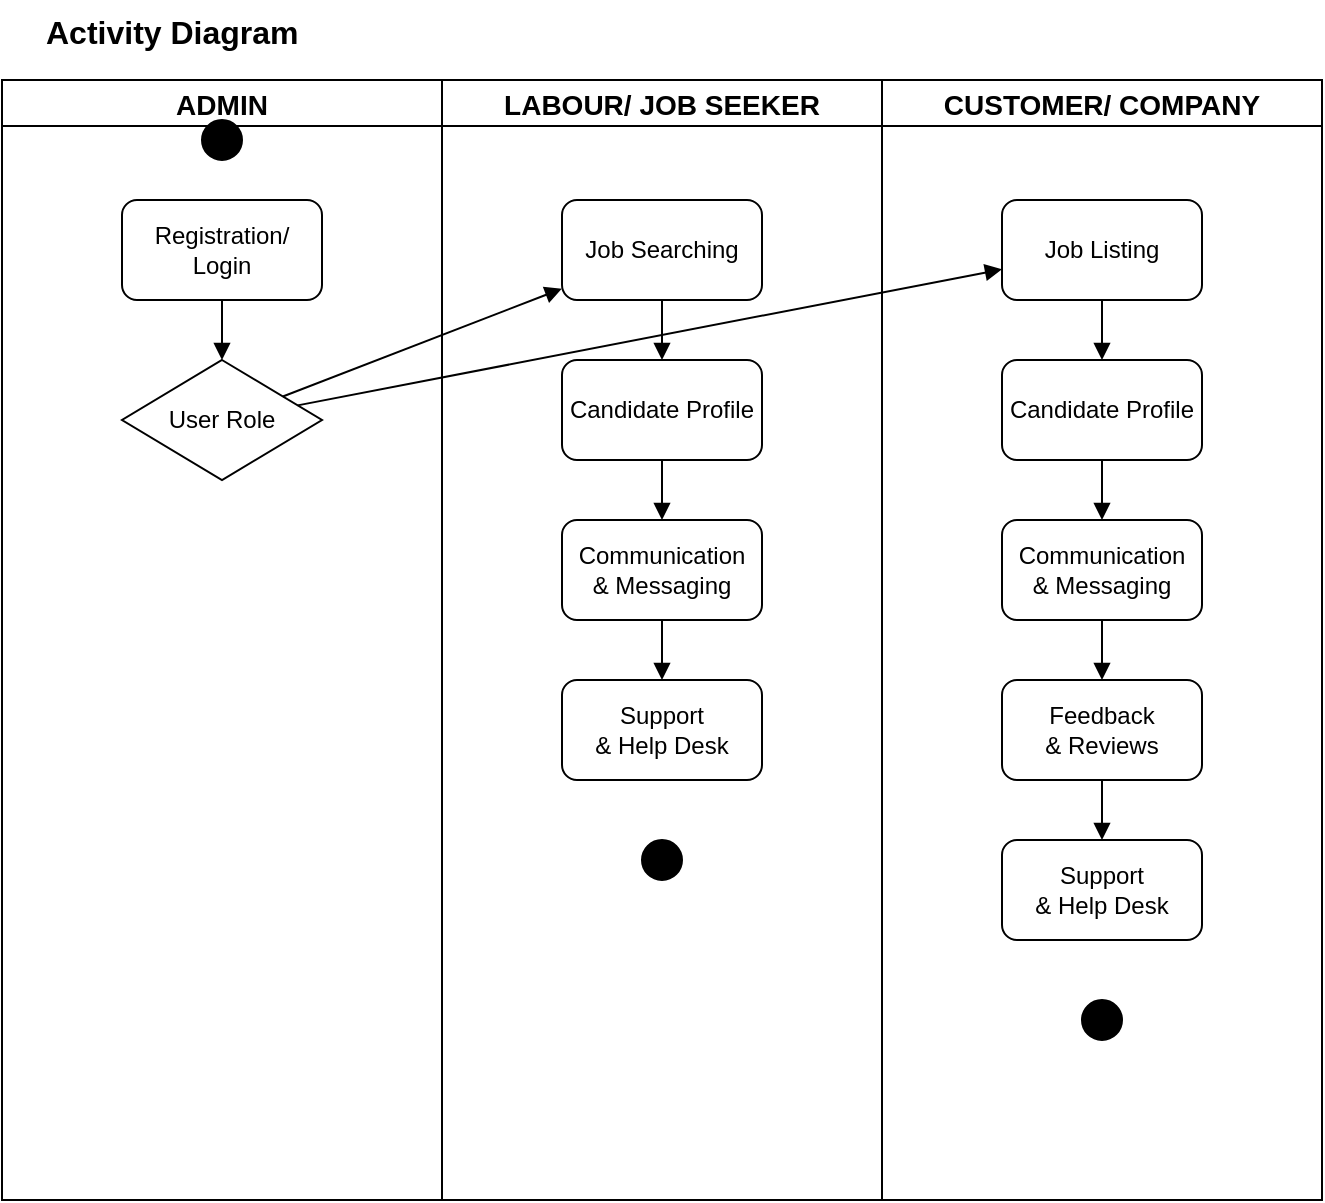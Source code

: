 <mxfile>
  <diagram name="Activity Diagram">
    <mxGraphModel dx="982" dy="579" grid="1" gridSize="10" guides="1" tooltips="1" connect="1" arrows="1" fold="1" page="1" pageScale="1" pageWidth="827" pageHeight="1169" math="0" shadow="0">
      <root>
        <mxCell id="0" />
        <mxCell id="1" parent="0" />
        <mxCell id="2" value="Activity Diagram" style="text;html=1;strokeColor=none;fillColor=none;fontSize=16;fontStyle=1;" vertex="1" parent="1">
          <mxGeometry x="30" y="10" width="120" height="30" as="geometry" />
        </mxCell>
        <mxCell id="3" value="ADMIN" style="swimlane;fontSize=14;fillColor=#ffffff;" vertex="1" parent="1">
          <mxGeometry x="10" y="50" width="220" height="560" as="geometry" />
        </mxCell>
        <mxCell id="4" value="LABOUR/ JOB SEEKER" style="swimlane;fontSize=14;fillColor=#ffffff;" vertex="1" parent="1">
          <mxGeometry x="230" y="50" width="220" height="560" as="geometry" />
        </mxCell>
        <mxCell id="5" value="CUSTOMER/ COMPANY" style="swimlane;fontSize=14;fillColor=#ffffff;" vertex="1" parent="1">
          <mxGeometry x="450" y="50" width="220" height="560" as="geometry" />
        </mxCell>
        <mxCell id="6" value="Registration/&#xa;Login" style="rounded=1;whiteSpace=wrap;html=1;" vertex="1" parent="3">
          <mxGeometry x="60" y="60" width="100" height="50" as="geometry" />
        </mxCell>
        <mxCell id="7" value="User Role" style="rhombus;whiteSpace=wrap;html=1;" vertex="1" parent="3">
          <mxGeometry x="60" y="140" width="100" height="60" as="geometry" />
        </mxCell>
        <mxCell id="8" value="Job Searching" style="rounded=1;whiteSpace=wrap;html=1;" vertex="1" parent="4">
          <mxGeometry x="60" y="60" width="100" height="50" as="geometry" />
        </mxCell>
        <mxCell id="9" value="Candidate Profile" style="rounded=1;whiteSpace=wrap;html=1;" vertex="1" parent="4">
          <mxGeometry x="60" y="140" width="100" height="50" as="geometry" />
        </mxCell>
        <mxCell id="10" value="Communication &#xa;&amp; Messaging" style="rounded=1;whiteSpace=wrap;html=1;" vertex="1" parent="4">
          <mxGeometry x="60" y="220" width="100" height="50" as="geometry" />
        </mxCell>
        <mxCell id="11" value="Support &#xa;&amp; Help Desk" style="rounded=1;whiteSpace=wrap;html=1;" vertex="1" parent="4">
          <mxGeometry x="60" y="300" width="100" height="50" as="geometry" />
        </mxCell>
        <mxCell id="12" value="Job Listing" style="rounded=1;whiteSpace=wrap;html=1;" vertex="1" parent="5">
          <mxGeometry x="60" y="60" width="100" height="50" as="geometry" />
        </mxCell>
        <mxCell id="13" value="Candidate Profile" style="rounded=1;whiteSpace=wrap;html=1;" vertex="1" parent="5">
          <mxGeometry x="60" y="140" width="100" height="50" as="geometry" />
        </mxCell>
        <mxCell id="14" value="Communication &#xa;&amp; Messaging" style="rounded=1;whiteSpace=wrap;html=1;" vertex="1" parent="5">
          <mxGeometry x="60" y="220" width="100" height="50" as="geometry" />
        </mxCell>
        <mxCell id="15" value="Feedback &#xa;&amp; Reviews" style="rounded=1;whiteSpace=wrap;html=1;" vertex="1" parent="5">
          <mxGeometry x="60" y="300" width="100" height="50" as="geometry" />
        </mxCell>
        <mxCell id="16" value="Support &#xa;&amp; Help Desk" style="rounded=1;whiteSpace=wrap;html=1;" vertex="1" parent="5">
          <mxGeometry x="60" y="380" width="100" height="50" as="geometry" />
        </mxCell>
        <mxCell id="17" style="ellipse;whiteSpace=wrap;html=1;fillColor=#000000;" vertex="1" parent="3">
          <mxGeometry x="100" y="20" width="20" height="20" as="geometry" />
        </mxCell>
        <mxCell id="18" style="ellipse;whiteSpace=wrap;html=1;fillColor=#000000;" vertex="1" parent="4">
          <mxGeometry x="100" y="380" width="20" height="20" as="geometry" />
        </mxCell>
        <mxCell id="19" style="ellipse;whiteSpace=wrap;html=1;fillColor=#000000;" vertex="1" parent="5">
          <mxGeometry x="100" y="460" width="20" height="20" as="geometry" />
        </mxCell>
        <mxCell id="20" style="endArrow=block;html=1;" edge="1" parent="3" source="6" target="7">
          <mxGeometry relative="1" as="geometry" />
        </mxCell>
        <mxCell id="21" style="endArrow=block;html=1;" edge="1" parent="4" source="8" target="9">
          <mxGeometry relative="1" as="geometry" />
        </mxCell>
        <mxCell id="22" style="endArrow=block;html=1;" edge="1" parent="4" source="9" target="10">
          <mxGeometry relative="1" as="geometry" />
        </mxCell>
        <mxCell id="23" style="endArrow=block;html=1;" edge="1" parent="4" source="10" target="11">
          <mxGeometry relative="1" as="geometry" />
        </mxCell>
        <mxCell id="24" style="endArrow=block;html=1;" edge="1" parent="5" source="12" target="13">
          <mxGeometry relative="1" as="geometry" />
        </mxCell>
        <mxCell id="25" style="endArrow=block;html=1;" edge="1" parent="5" source="13" target="14">
          <mxGeometry relative="1" as="geometry" />
        </mxCell>
        <mxCell id="26" style="endArrow=block;html=1;" edge="1" parent="5" source="14" target="15">
          <mxGeometry relative="1" as="geometry" />
        </mxCell>
        <mxCell id="27" style="endArrow=block;html=1;" edge="1" parent="5" source="15" target="16">
          <mxGeometry relative="1" as="geometry" />
        </mxCell>
        <mxCell id="28" style="endArrow=block;html=1;" edge="1" parent="3" source="7" target="8">
          <mxGeometry relative="1" as="geometry" />
        </mxCell>
        <mxCell id="29" style="endArrow=block;html=1;" edge="1" parent="3" source="7" target="12">
          <mxGeometry relative="1" as="geometry" />
        </mxCell>
      </root>
    </mxGraphModel>
  </diagram>
</mxfile>
